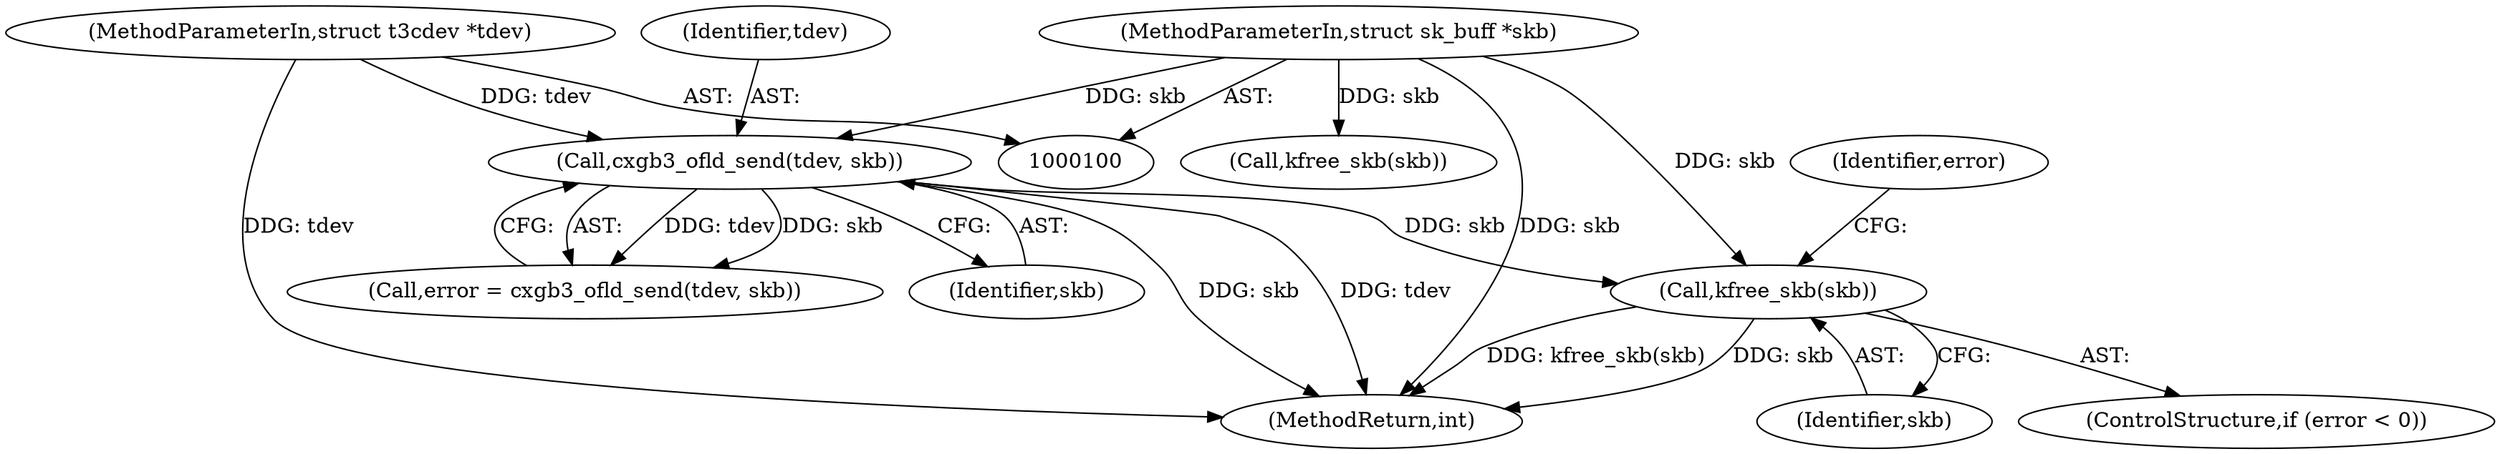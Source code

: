digraph "0_linux_67f1aee6f45059fd6b0f5b0ecb2c97ad0451f6b3@API" {
"1000134" [label="(Call,kfree_skb(skb))"];
"1000127" [label="(Call,cxgb3_ofld_send(tdev, skb))"];
"1000101" [label="(MethodParameterIn,struct t3cdev *tdev)"];
"1000102" [label="(MethodParameterIn,struct sk_buff *skb)"];
"1000137" [label="(Identifier,error)"];
"1000120" [label="(Call,kfree_skb(skb))"];
"1000134" [label="(Call,kfree_skb(skb))"];
"1000130" [label="(ControlStructure,if (error < 0))"];
"1000127" [label="(Call,cxgb3_ofld_send(tdev, skb))"];
"1000128" [label="(Identifier,tdev)"];
"1000125" [label="(Call,error = cxgb3_ofld_send(tdev, skb))"];
"1000138" [label="(MethodReturn,int)"];
"1000102" [label="(MethodParameterIn,struct sk_buff *skb)"];
"1000135" [label="(Identifier,skb)"];
"1000129" [label="(Identifier,skb)"];
"1000101" [label="(MethodParameterIn,struct t3cdev *tdev)"];
"1000134" -> "1000130"  [label="AST: "];
"1000134" -> "1000135"  [label="CFG: "];
"1000135" -> "1000134"  [label="AST: "];
"1000137" -> "1000134"  [label="CFG: "];
"1000134" -> "1000138"  [label="DDG: kfree_skb(skb)"];
"1000134" -> "1000138"  [label="DDG: skb"];
"1000127" -> "1000134"  [label="DDG: skb"];
"1000102" -> "1000134"  [label="DDG: skb"];
"1000127" -> "1000125"  [label="AST: "];
"1000127" -> "1000129"  [label="CFG: "];
"1000128" -> "1000127"  [label="AST: "];
"1000129" -> "1000127"  [label="AST: "];
"1000125" -> "1000127"  [label="CFG: "];
"1000127" -> "1000138"  [label="DDG: tdev"];
"1000127" -> "1000138"  [label="DDG: skb"];
"1000127" -> "1000125"  [label="DDG: tdev"];
"1000127" -> "1000125"  [label="DDG: skb"];
"1000101" -> "1000127"  [label="DDG: tdev"];
"1000102" -> "1000127"  [label="DDG: skb"];
"1000101" -> "1000100"  [label="AST: "];
"1000101" -> "1000138"  [label="DDG: tdev"];
"1000102" -> "1000100"  [label="AST: "];
"1000102" -> "1000138"  [label="DDG: skb"];
"1000102" -> "1000120"  [label="DDG: skb"];
}

